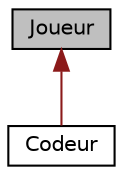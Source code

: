 digraph "Joueur"
{
 // LATEX_PDF_SIZE
  edge [fontname="Helvetica",fontsize="10",labelfontname="Helvetica",labelfontsize="10"];
  node [fontname="Helvetica",fontsize="10",shape=record];
  Node1 [label="Joueur",height=0.2,width=0.4,color="black", fillcolor="grey75", style="filled", fontcolor="black",tooltip="classe abstraite regroupant tout joueur"];
  Node1 -> Node2 [dir="back",color="firebrick4",fontsize="10",style="solid",fontname="Helvetica"];
  Node2 [label="Codeur",height=0.2,width=0.4,color="black", fillcolor="white", style="filled",URL="$class_codeur.html",tooltip="Joueur proposant la combinaison recherchée."];
}
